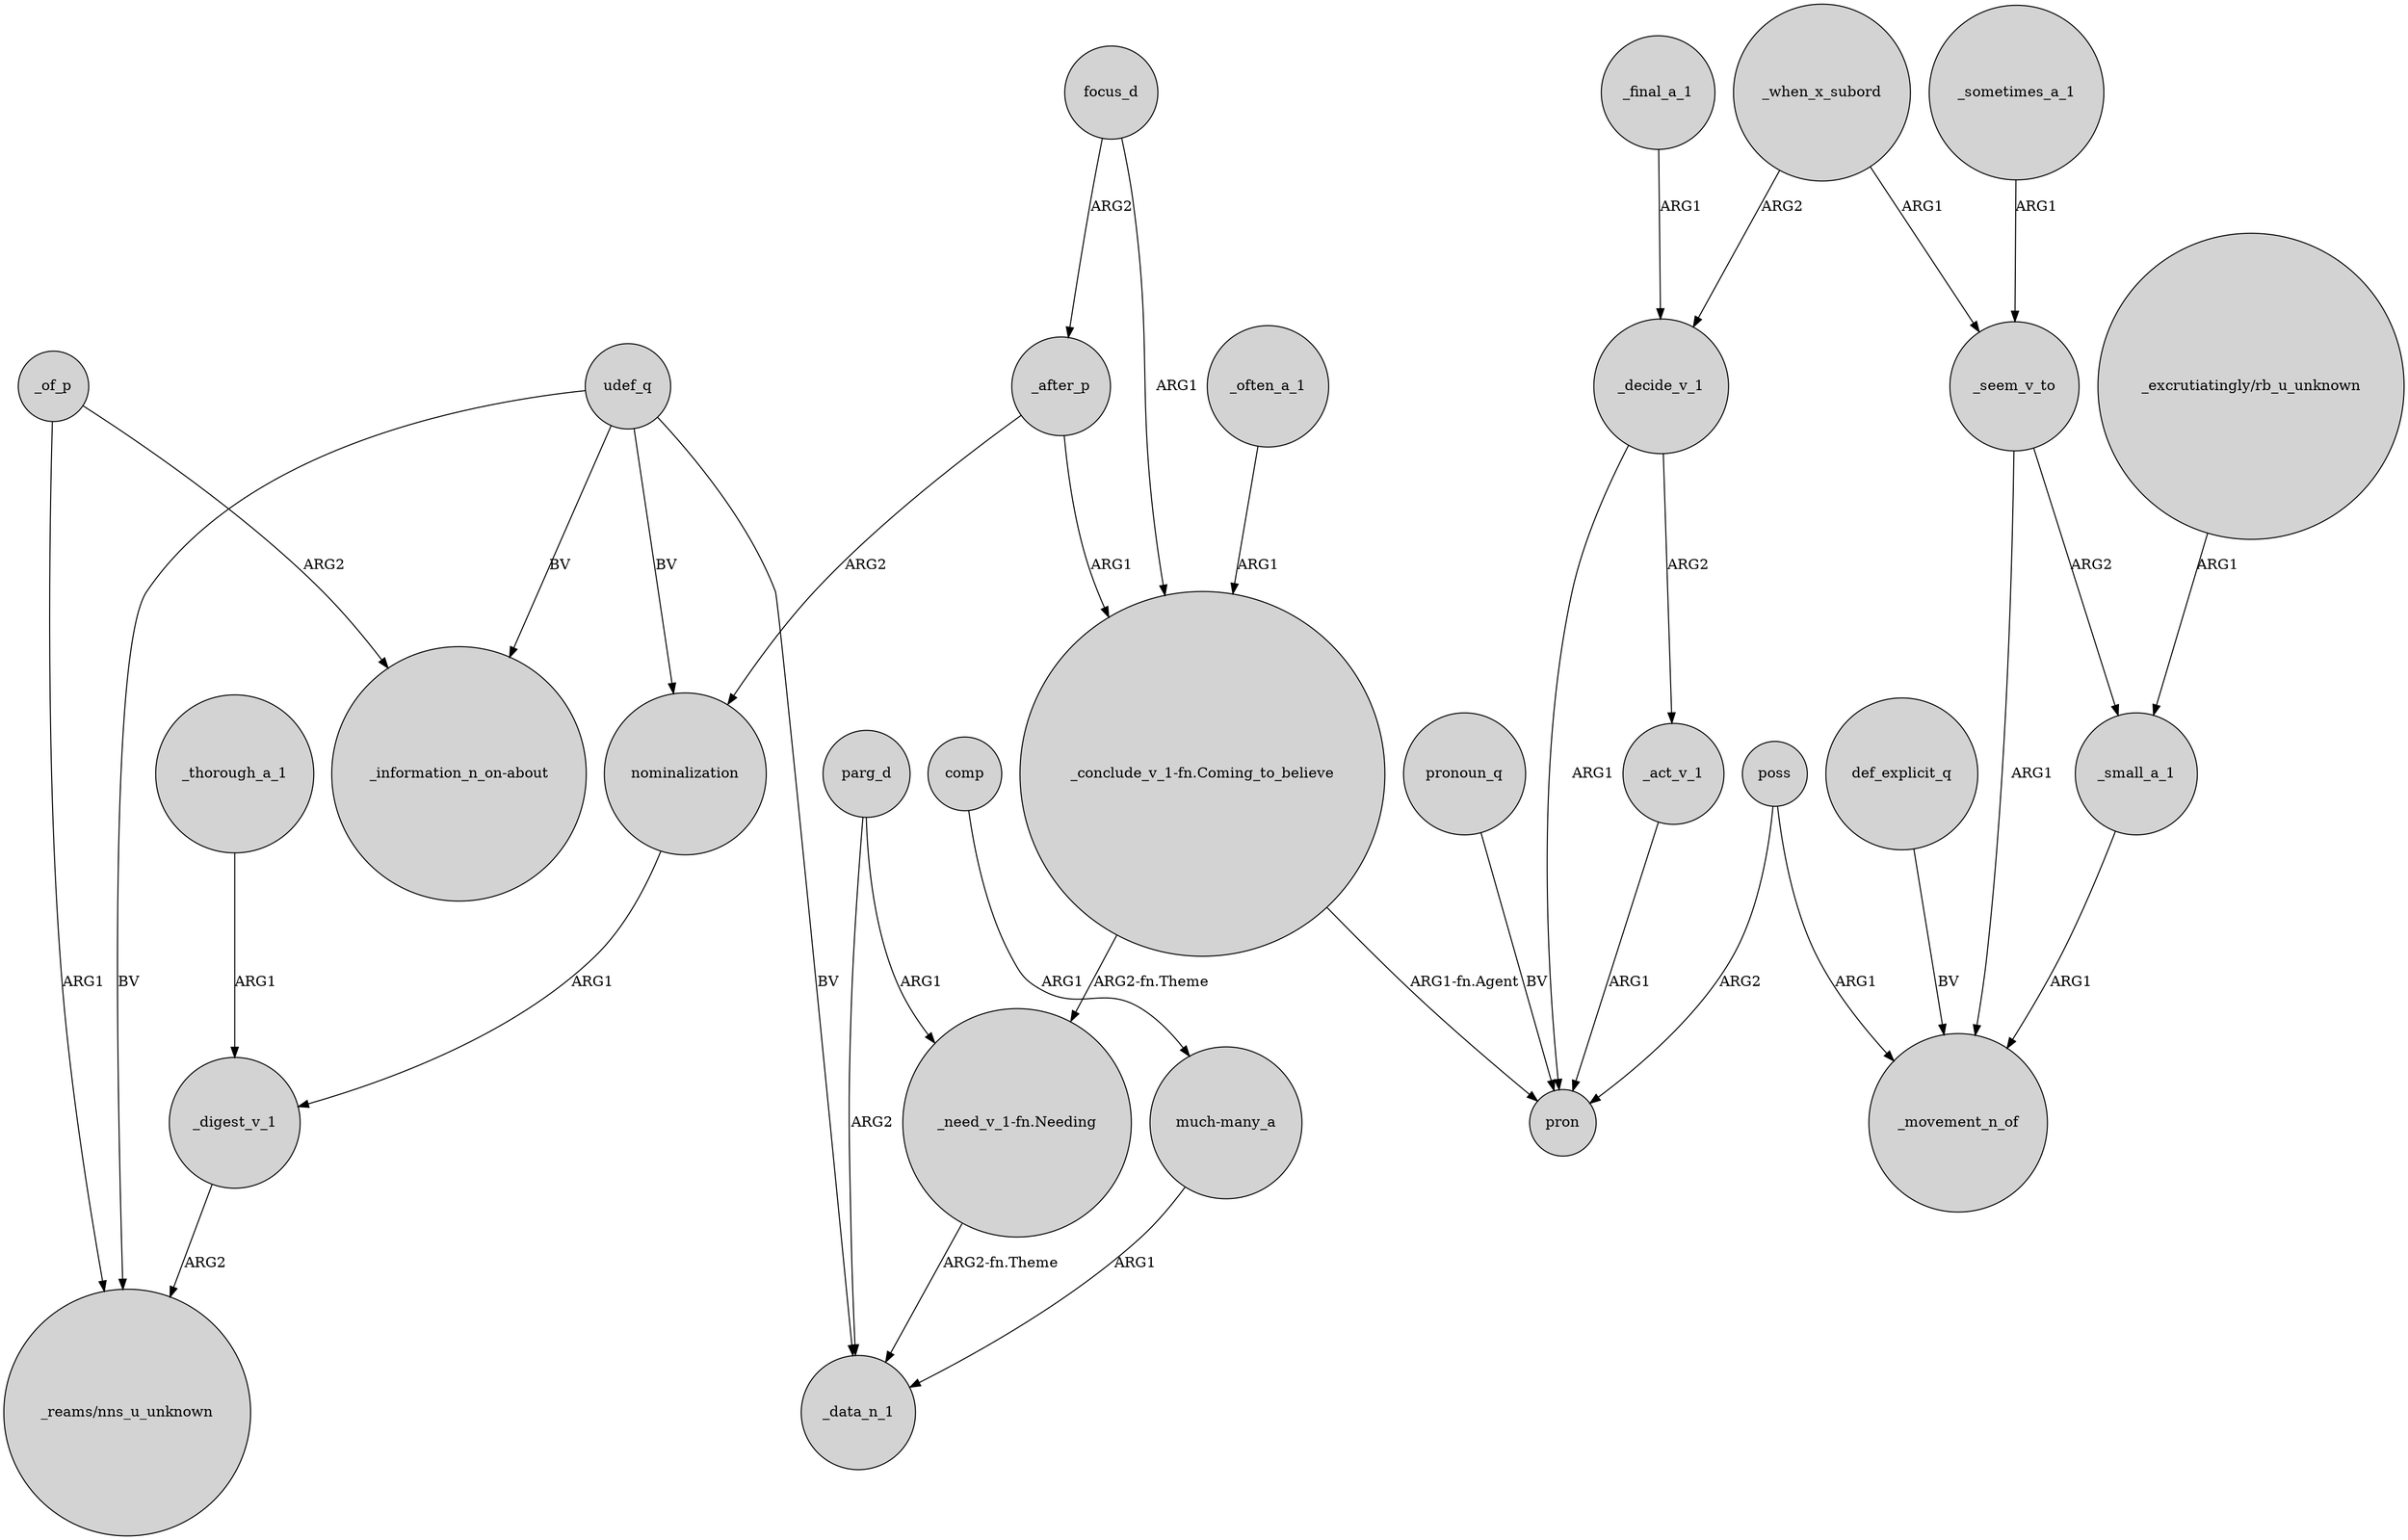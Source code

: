 digraph {
	node [shape=circle style=filled]
	_seem_v_to -> _small_a_1 [label=ARG2]
	focus_d -> "_conclude_v_1-fn.Coming_to_believe" [label=ARG1]
	"_conclude_v_1-fn.Coming_to_believe" -> pron [label="ARG1-fn.Agent"]
	nominalization -> _digest_v_1 [label=ARG1]
	focus_d -> _after_p [label=ARG2]
	poss -> pron [label=ARG2]
	_small_a_1 -> _movement_n_of [label=ARG1]
	"_excrutiatingly/rb_u_unknown" -> _small_a_1 [label=ARG1]
	_after_p -> "_conclude_v_1-fn.Coming_to_believe" [label=ARG1]
	def_explicit_q -> _movement_n_of [label=BV]
	_thorough_a_1 -> _digest_v_1 [label=ARG1]
	_seem_v_to -> _movement_n_of [label=ARG1]
	_final_a_1 -> _decide_v_1 [label=ARG1]
	udef_q -> "_information_n_on-about" [label=BV]
	_when_x_subord -> _seem_v_to [label=ARG1]
	_when_x_subord -> _decide_v_1 [label=ARG2]
	pronoun_q -> pron [label=BV]
	parg_d -> "_need_v_1-fn.Needing" [label=ARG1]
	udef_q -> _data_n_1 [label=BV]
	_of_p -> "_information_n_on-about" [label=ARG2]
	comp -> "much-many_a" [label=ARG1]
	_digest_v_1 -> "_reams/nns_u_unknown" [label=ARG2]
	_act_v_1 -> pron [label=ARG1]
	"much-many_a" -> _data_n_1 [label=ARG1]
	"_need_v_1-fn.Needing" -> _data_n_1 [label="ARG2-fn.Theme"]
	_often_a_1 -> "_conclude_v_1-fn.Coming_to_believe" [label=ARG1]
	udef_q -> nominalization [label=BV]
	parg_d -> _data_n_1 [label=ARG2]
	udef_q -> "_reams/nns_u_unknown" [label=BV]
	poss -> _movement_n_of [label=ARG1]
	_of_p -> "_reams/nns_u_unknown" [label=ARG1]
	"_conclude_v_1-fn.Coming_to_believe" -> "_need_v_1-fn.Needing" [label="ARG2-fn.Theme"]
	_decide_v_1 -> pron [label=ARG1]
	_after_p -> nominalization [label=ARG2]
	_decide_v_1 -> _act_v_1 [label=ARG2]
	_sometimes_a_1 -> _seem_v_to [label=ARG1]
}
